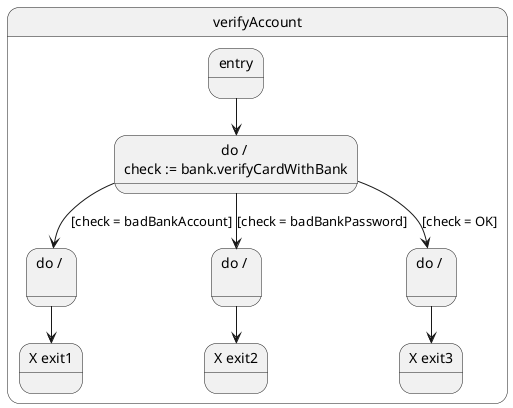 @startuml
state "verifyAccount" as verifyAccount {
  state "entry" as verifyAccount_entry
  state "do / \ncheck := bank.verifyCardWithBank" as state_1
  verifyAccount_entry --> state_1
  state "do / \n" as state_2
  state "X exit1" as exit_1
  state_2 --> exit_1
  state_1 --> state_2 : [check = badBankAccount]
  state "do / \n" as state_3
  state "X exit2" as exit_2
  state_3 --> exit_2
  state_1 --> state_3 : [check = badBankPassword]
  state "do / \n" as state_4
  state "X exit3" as exit_3
  state_4 --> exit_3
  state_1 --> state_4 : [check = OK]
}
@enduml
